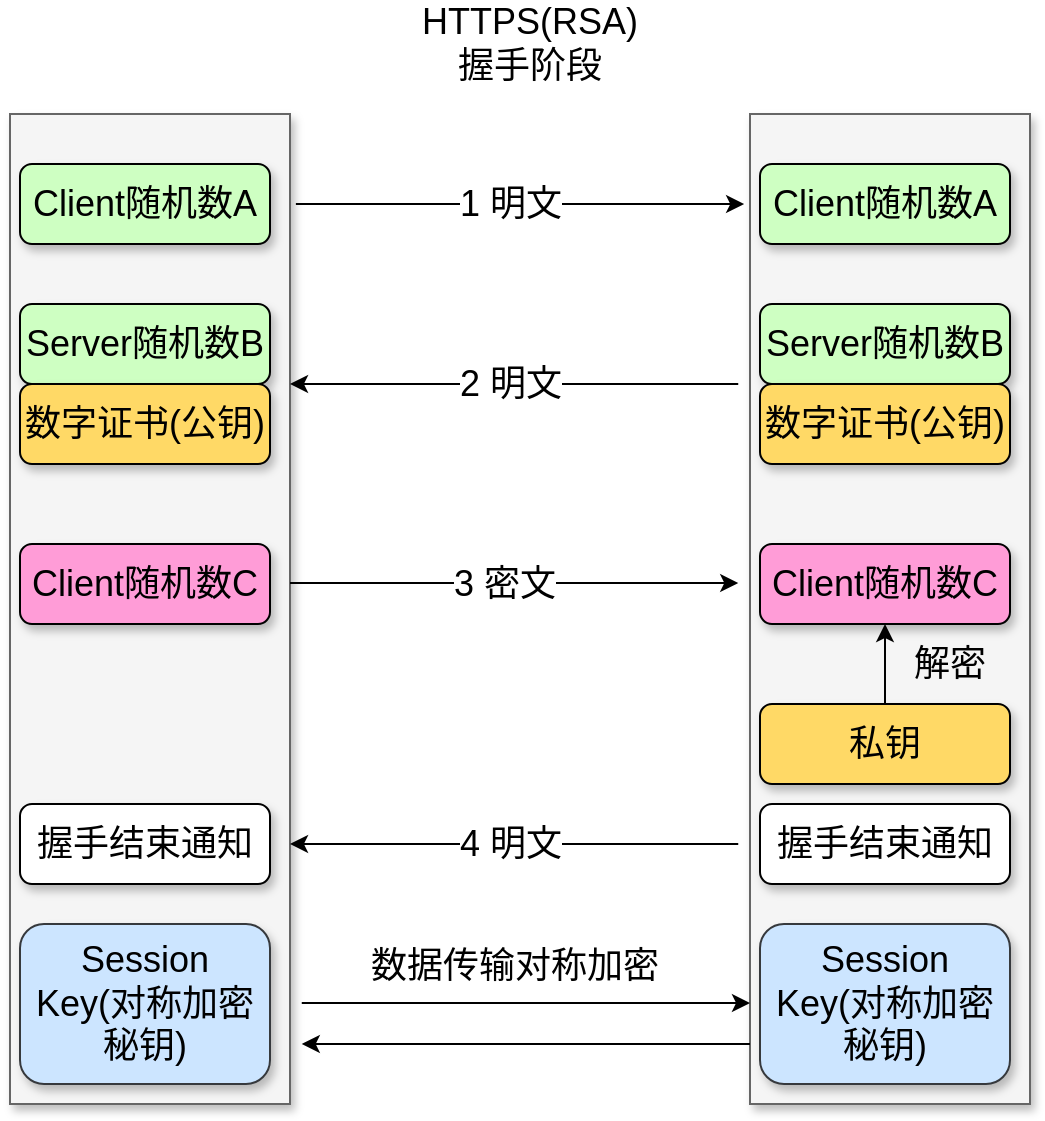 <mxfile version="13.1.2" type="device"><diagram name="Page-1" id="822b0af5-4adb-64df-f703-e8dfc1f81529"><mxGraphModel dx="793" dy="490" grid="1" gridSize="10" guides="1" tooltips="1" connect="1" arrows="1" fold="1" page="1" pageScale="1" pageWidth="1100" pageHeight="850" background="#ffffff" math="0" shadow="0"><root><mxCell id="0"/><mxCell id="1" parent="0"/><mxCell id="Om51xzvA-ScDqcHoVD4E-1" value="" style="rounded=0;whiteSpace=wrap;html=1;fillColor=#f5f5f5;strokeColor=#666666;fontColor=#333333;shadow=1;" vertex="1" parent="1"><mxGeometry x="100" y="105" width="140" height="495" as="geometry"/></mxCell><mxCell id="Om51xzvA-ScDqcHoVD4E-2" value="&lt;font style=&quot;font-size: 18px&quot;&gt;Client随机数A&lt;/font&gt;" style="rounded=1;whiteSpace=wrap;html=1;shadow=1;fillColor=#CEFFC2;" vertex="1" parent="1"><mxGeometry x="105" y="130" width="125" height="40" as="geometry"/></mxCell><mxCell id="Om51xzvA-ScDqcHoVD4E-3" value="&lt;span style=&quot;font-size: 18px&quot;&gt;Server随机数B&lt;/span&gt;" style="rounded=1;whiteSpace=wrap;html=1;shadow=1;fillColor=#CEFFC2;" vertex="1" parent="1"><mxGeometry x="105" y="200" width="125" height="40" as="geometry"/></mxCell><mxCell id="Om51xzvA-ScDqcHoVD4E-4" value="&lt;font style=&quot;font-size: 18px&quot;&gt;数字证书(公钥)&lt;/font&gt;" style="rounded=1;whiteSpace=wrap;html=1;shadow=1;fillColor=#FFD966;" vertex="1" parent="1"><mxGeometry x="105" y="240" width="125" height="40" as="geometry"/></mxCell><mxCell id="Om51xzvA-ScDqcHoVD4E-5" value="&lt;font style=&quot;font-size: 18px&quot;&gt;Client随机数C&lt;/font&gt;" style="rounded=1;whiteSpace=wrap;html=1;shadow=1;fillColor=#FF9CD7;" vertex="1" parent="1"><mxGeometry x="105" y="320" width="125" height="40" as="geometry"/></mxCell><mxCell id="Om51xzvA-ScDqcHoVD4E-6" value="&lt;font style=&quot;font-size: 18px&quot;&gt;握手结束通知&lt;/font&gt;" style="rounded=1;whiteSpace=wrap;html=1;shadow=1;" vertex="1" parent="1"><mxGeometry x="105" y="450" width="125" height="40" as="geometry"/></mxCell><mxCell id="Om51xzvA-ScDqcHoVD4E-7" value="&lt;font style=&quot;font-size: 18px&quot;&gt;Session Key(对称加密秘钥)&lt;/font&gt;" style="rounded=1;whiteSpace=wrap;html=1;shadow=1;fillColor=#cce5ff;strokeColor=#36393d;" vertex="1" parent="1"><mxGeometry x="105" y="510" width="125" height="80" as="geometry"/></mxCell><mxCell id="Om51xzvA-ScDqcHoVD4E-8" value="" style="rounded=0;whiteSpace=wrap;html=1;fillColor=#f5f5f5;strokeColor=#666666;fontColor=#333333;shadow=1;" vertex="1" parent="1"><mxGeometry x="470" y="105" width="140" height="495" as="geometry"/></mxCell><mxCell id="Om51xzvA-ScDqcHoVD4E-9" value="&lt;font style=&quot;font-size: 18px&quot;&gt;Client随机数A&lt;/font&gt;" style="rounded=1;whiteSpace=wrap;html=1;shadow=1;fillColor=#CEFFC2;" vertex="1" parent="1"><mxGeometry x="475" y="130" width="125" height="40" as="geometry"/></mxCell><mxCell id="Om51xzvA-ScDqcHoVD4E-10" value="&lt;span style=&quot;font-size: 18px&quot;&gt;Server随机数B&lt;/span&gt;" style="rounded=1;whiteSpace=wrap;html=1;shadow=1;fillColor=#CEFFC2;" vertex="1" parent="1"><mxGeometry x="475" y="200" width="125" height="40" as="geometry"/></mxCell><mxCell id="Om51xzvA-ScDqcHoVD4E-11" value="&lt;font style=&quot;font-size: 18px&quot;&gt;数字证书(公钥)&lt;/font&gt;" style="rounded=1;whiteSpace=wrap;html=1;shadow=1;fillColor=#FFD966;" vertex="1" parent="1"><mxGeometry x="475" y="240" width="125" height="40" as="geometry"/></mxCell><mxCell id="Om51xzvA-ScDqcHoVD4E-12" value="&lt;font style=&quot;font-size: 18px&quot;&gt;Client随机数C&lt;/font&gt;" style="rounded=1;whiteSpace=wrap;html=1;shadow=1;fillColor=#FF9CD7;" vertex="1" parent="1"><mxGeometry x="475" y="320" width="125" height="40" as="geometry"/></mxCell><mxCell id="Om51xzvA-ScDqcHoVD4E-13" value="&lt;font style=&quot;font-size: 18px&quot;&gt;握手结束通知&lt;/font&gt;" style="rounded=1;whiteSpace=wrap;html=1;shadow=1;" vertex="1" parent="1"><mxGeometry x="475" y="450" width="125" height="40" as="geometry"/></mxCell><mxCell id="Om51xzvA-ScDqcHoVD4E-14" value="&lt;font style=&quot;font-size: 18px&quot;&gt;Session Key(对称加密秘钥)&lt;/font&gt;" style="rounded=1;whiteSpace=wrap;html=1;shadow=1;fillColor=#cce5ff;strokeColor=#36393d;" vertex="1" parent="1"><mxGeometry x="475" y="510" width="125" height="80" as="geometry"/></mxCell><mxCell id="Om51xzvA-ScDqcHoVD4E-15" value="" style="endArrow=classic;html=1;exitX=1.021;exitY=0.091;exitDx=0;exitDy=0;exitPerimeter=0;entryX=-0.021;entryY=0.091;entryDx=0;entryDy=0;entryPerimeter=0;" edge="1" parent="1" source="Om51xzvA-ScDqcHoVD4E-1" target="Om51xzvA-ScDqcHoVD4E-8"><mxGeometry width="50" height="50" relative="1" as="geometry"><mxPoint x="290" y="190" as="sourcePoint"/><mxPoint x="340" y="140" as="targetPoint"/></mxGeometry></mxCell><mxCell id="Om51xzvA-ScDqcHoVD4E-17" value="1 明文" style="edgeLabel;html=1;align=center;verticalAlign=middle;resizable=0;points=[];fontSize=18;" vertex="1" connectable="0" parent="Om51xzvA-ScDqcHoVD4E-15"><mxGeometry x="0.41" y="1" relative="1" as="geometry"><mxPoint x="-50.94" y="0.96" as="offset"/></mxGeometry></mxCell><mxCell id="Om51xzvA-ScDqcHoVD4E-18" value="" style="endArrow=none;html=1;exitX=1.021;exitY=0.091;exitDx=0;exitDy=0;exitPerimeter=0;entryX=-0.021;entryY=0.091;entryDx=0;entryDy=0;entryPerimeter=0;endFill=0;startArrow=classic;startFill=1;" edge="1" parent="1"><mxGeometry width="50" height="50" relative="1" as="geometry"><mxPoint x="240.0" y="240.005" as="sourcePoint"/><mxPoint x="464.12" y="240.005" as="targetPoint"/></mxGeometry></mxCell><mxCell id="Om51xzvA-ScDqcHoVD4E-19" value="2 明文" style="edgeLabel;html=1;align=center;verticalAlign=middle;resizable=0;points=[];fontSize=18;" vertex="1" connectable="0" parent="Om51xzvA-ScDqcHoVD4E-18"><mxGeometry x="0.41" y="1" relative="1" as="geometry"><mxPoint x="-48" y="0.99" as="offset"/></mxGeometry></mxCell><mxCell id="Om51xzvA-ScDqcHoVD4E-22" value="" style="endArrow=classic;html=1;exitX=1.021;exitY=0.091;exitDx=0;exitDy=0;exitPerimeter=0;entryX=-0.021;entryY=0.091;entryDx=0;entryDy=0;entryPerimeter=0;" edge="1" parent="1"><mxGeometry width="50" height="50" relative="1" as="geometry"><mxPoint x="240.0" y="339.505" as="sourcePoint"/><mxPoint x="464.12" y="339.505" as="targetPoint"/></mxGeometry></mxCell><mxCell id="Om51xzvA-ScDqcHoVD4E-23" value="3 密文" style="edgeLabel;html=1;align=center;verticalAlign=middle;resizable=0;points=[];fontSize=18;" vertex="1" connectable="0" parent="Om51xzvA-ScDqcHoVD4E-22"><mxGeometry x="0.41" y="1" relative="1" as="geometry"><mxPoint x="-50.94" y="0.96" as="offset"/></mxGeometry></mxCell><mxCell id="Om51xzvA-ScDqcHoVD4E-24" value="" style="endArrow=none;html=1;exitX=1.021;exitY=0.091;exitDx=0;exitDy=0;exitPerimeter=0;entryX=-0.021;entryY=0.091;entryDx=0;entryDy=0;entryPerimeter=0;endFill=0;startArrow=classic;startFill=1;" edge="1" parent="1"><mxGeometry width="50" height="50" relative="1" as="geometry"><mxPoint x="240" y="470.005" as="sourcePoint"/><mxPoint x="464.12" y="470.005" as="targetPoint"/></mxGeometry></mxCell><mxCell id="Om51xzvA-ScDqcHoVD4E-25" value="4 明文" style="edgeLabel;html=1;align=center;verticalAlign=middle;resizable=0;points=[];fontSize=18;" vertex="1" connectable="0" parent="Om51xzvA-ScDqcHoVD4E-24"><mxGeometry x="0.41" y="1" relative="1" as="geometry"><mxPoint x="-48" y="0.99" as="offset"/></mxGeometry></mxCell><mxCell id="Om51xzvA-ScDqcHoVD4E-26" value="" style="endArrow=classic;html=1;exitX=1.021;exitY=0.091;exitDx=0;exitDy=0;exitPerimeter=0;entryX=-0.021;entryY=0.091;entryDx=0;entryDy=0;entryPerimeter=0;" edge="1" parent="1"><mxGeometry width="50" height="50" relative="1" as="geometry"><mxPoint x="245.88" y="549.505" as="sourcePoint"/><mxPoint x="470.0" y="549.505" as="targetPoint"/></mxGeometry></mxCell><mxCell id="Om51xzvA-ScDqcHoVD4E-28" value="" style="endArrow=none;html=1;exitX=1.021;exitY=0.091;exitDx=0;exitDy=0;exitPerimeter=0;entryX=-0.021;entryY=0.091;entryDx=0;entryDy=0;entryPerimeter=0;endFill=0;startArrow=classic;startFill=1;" edge="1" parent="1"><mxGeometry width="50" height="50" relative="1" as="geometry"><mxPoint x="245.88" y="570.005" as="sourcePoint"/><mxPoint x="470.0" y="570.005" as="targetPoint"/></mxGeometry></mxCell><mxCell id="Om51xzvA-ScDqcHoVD4E-30" value="数据传输对称加密" style="edgeLabel;html=1;align=center;verticalAlign=middle;resizable=0;points=[];fontSize=18;" vertex="1" connectable="0" parent="1"><mxGeometry x="400" y="530.005" as="geometry"><mxPoint x="-48" y="0.99" as="offset"/></mxGeometry></mxCell><mxCell id="Om51xzvA-ScDqcHoVD4E-31" value="HTTPS(RSA)握手阶段" style="text;html=1;strokeColor=none;fillColor=none;align=center;verticalAlign=middle;whiteSpace=wrap;rounded=0;shadow=1;fontSize=18;" vertex="1" parent="1"><mxGeometry x="300" y="60" width="120" height="20" as="geometry"/></mxCell><mxCell id="Om51xzvA-ScDqcHoVD4E-32" value="&lt;font style=&quot;font-size: 18px&quot;&gt;私钥&lt;/font&gt;" style="rounded=1;whiteSpace=wrap;html=1;shadow=1;fillColor=#FFD966;" vertex="1" parent="1"><mxGeometry x="475" y="400" width="125" height="40" as="geometry"/></mxCell><mxCell id="Om51xzvA-ScDqcHoVD4E-33" value="" style="endArrow=classic;html=1;fontSize=18;entryX=0.5;entryY=1;entryDx=0;entryDy=0;exitX=0.5;exitY=0;exitDx=0;exitDy=0;" edge="1" parent="1" source="Om51xzvA-ScDqcHoVD4E-32" target="Om51xzvA-ScDqcHoVD4E-12"><mxGeometry width="50" height="50" relative="1" as="geometry"><mxPoint x="530" y="420" as="sourcePoint"/><mxPoint x="580" y="370" as="targetPoint"/></mxGeometry></mxCell><mxCell id="Om51xzvA-ScDqcHoVD4E-34" value="解密" style="text;html=1;strokeColor=none;fillColor=none;align=center;verticalAlign=middle;whiteSpace=wrap;rounded=0;shadow=1;fontSize=18;" vertex="1" parent="1"><mxGeometry x="550" y="370" width="40" height="20" as="geometry"/></mxCell></root></mxGraphModel></diagram></mxfile>